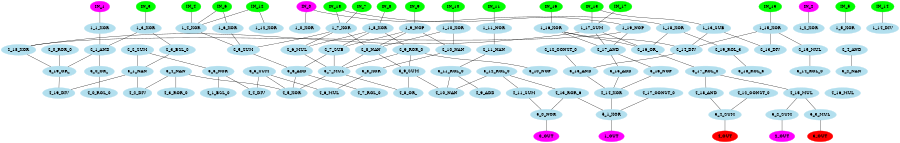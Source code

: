digraph EACircuit {
rankdir=BT;
edge [dir=none];
size="6,6";
ordering=out;
node [color=magenta, style=filled];
"IN_0";
"IN_1";
"IN_2";
node [color=green, style=filled];
"IN_3";
"IN_4";
"IN_5";
"IN_6";
"IN_7";
"IN_8";
"IN_9";
"IN_10";
"IN_11";
"IN_12";
"IN_13";
"IN_14";
"IN_15";
"IN_16";
"IN_17";
"IN_18";
node [color=lightblue2, style=filled];
{ rank=same; "1_0_XOR"; "1_1_XOR"; "1_2_XOR"; "1_3_XOR"; "1_4_XOR"; "1_5_XOR"; "1_6_XOR"; "1_7_XOR"; "1_8_XOR"; "1_9_NOP"; "1_10_XOR"; "1_11_NOR"; "1_12_XOR"; "1_13_SUB"; "1_14_DIV"; "1_15_XOR"; "1_16_XOR"; "1_17_SUM"; "1_18_XOR"; "1_19_NOP"; }
"1_0_XOR" -> "IN_0";
"1_1_XOR" -> "IN_1";
"1_2_XOR" -> "IN_2";
"1_3_XOR" -> "IN_3";
"1_4_XOR" -> "IN_4";
"1_4_XOR" -> "IN_6";
"1_4_XOR" -> "IN_12";
"1_5_XOR" -> "IN_5";
"1_6_XOR" -> "IN_6";
"1_7_XOR" -> "IN_18";
"1_7_XOR" -> "IN_7";
"1_8_XOR" -> "IN_8";
"1_9_NOP" -> "IN_9";
"1_10_XOR" -> "IN_10";
"1_11_NOR" -> "IN_11";
"1_12_XOR" -> "IN_12";
"1_13_SUB" -> "IN_13";
"1_14_DIV" -> "IN_14";
"1_15_XOR" -> "IN_15";
"1_16_XOR" -> "IN_16";
"1_17_SUM" -> "IN_13";
"1_17_SUM" -> "IN_17";
"1_18_XOR" -> "IN_18";
"1_19_NOP" -> "IN_0";
node [color=lightblue2, style=filled];
{ rank=same; "2_0_ROR_0"; "2_1_AND"; "2_2_SUM"; "2_3_BSL_0"; "2_4_AND"; "2_5_SUM"; "2_6_MUL"; "2_7_SUB"; "2_8_NAN"; "2_9_ROR_0"; "2_10_NAN"; "2_11_NAN"; "2_12_CONST_0"; "2_13_DIV"; "2_14_DIV"; "2_15_MUL"; "2_16_OR_"; "2_17_AND"; "2_18_XOR"; "2_19_ROL_3"; }
"2_1_AND" -> "1_1_XOR";
"2_1_AND" -> "1_3_XOR";
"2_3_BSL_0" -> "1_3_XOR";
"2_5_SUM" -> "1_4_XOR";
"2_5_SUM" -> "1_6_XOR";
"2_5_SUM" -> "1_7_XOR";
"2_6_MUL" -> "1_7_XOR";
"2_6_MUL" -> "1_8_XOR";
"2_7_SUB" -> "1_8_XOR";
"2_7_SUB" -> "1_9_NOP";
"2_8_NAN" -> "1_7_XOR";
"2_8_NAN" -> "1_9_NOP";
"2_8_NAN" -> "1_10_XOR";
"2_9_ROR_0" -> "1_8_XOR";
"2_10_NAN" -> "1_9_NOP";
"2_10_NAN" -> "1_10_XOR";
"2_11_NAN" -> "1_11_NOR";
"2_13_DIV" -> "1_13_SUB";
"2_13_DIV" -> "1_15_XOR";
"2_14_DIV" -> "1_13_SUB";
"2_14_DIV" -> "1_15_XOR";
"2_14_DIV" -> "1_16_XOR";
"2_15_MUL" -> "1_15_XOR";
"2_16_OR_" -> "1_16_XOR";
"2_16_OR_" -> "1_17_SUM";
"2_16_OR_" -> "1_18_XOR";
"2_17_AND" -> "1_16_XOR";
"2_17_AND" -> "1_17_SUM";
"2_17_AND" -> "1_19_NOP";
"2_18_XOR" -> "1_17_SUM";
"2_18_XOR" -> "1_19_NOP";
"2_19_ROL_3" -> "1_18_XOR";
node [color=lightblue2, style=filled];
{ rank=same; "3_0_OR_"; "3_1_NAN"; "3_2_NAN"; "3_3_NOR"; "3_4_NAN"; "3_5_SUM"; "3_6_ADD"; "3_7_MUL"; "3_8_XOR"; "3_9_SUM"; "3_10_NOP"; "3_11_ROL_0"; "3_12_ROL_0"; "3_13_AND"; "3_14_ROL_0"; "3_15_ADD"; "3_16_NOP"; "3_17_ROL_0"; "3_18_ROL_3"; "3_19_OR_"; }
"3_0_OR_" -> "2_1_AND";
"3_1_NAN" -> "2_2_SUM";
"3_1_NAN" -> "2_3_BSL_0";
"3_2_NAN" -> "2_4_AND";
"3_3_NOR" -> "2_2_SUM";
"3_6_ADD" -> "2_5_SUM";
"3_6_ADD" -> "2_7_SUB";
"3_7_MUL" -> "2_6_MUL";
"3_7_MUL" -> "2_7_SUB";
"3_7_MUL" -> "2_8_NAN";
"3_7_MUL" -> "2_9_ROR_0";
"3_8_XOR" -> "2_10_NAN";
"3_9_SUM" -> "2_8_NAN";
"3_9_SUM" -> "2_9_ROR_0";
"3_10_NOP" -> "2_9_ROR_0";
"3_11_ROL_0" -> "2_11_NAN";
"3_13_AND" -> "2_12_CONST_0";
"3_13_AND" -> "2_14_DIV";
"3_14_ROL_0" -> "2_15_MUL";
"3_15_ADD" -> "2_17_AND";
"3_16_NOP" -> "2_17_AND";
"3_17_ROL_0" -> "2_16_OR_";
"3_18_ROL_3" -> "2_19_ROL_3";
"3_19_OR_" -> "2_18_XOR";
"3_19_OR_" -> "2_0_ROR_0";
"3_19_OR_" -> "2_1_AND";
node [color=lightblue2, style=filled];
{ rank=same; "4_0_ROL_0"; "4_1_BSL_0"; "4_2_DIV"; "4_3_ROR_0"; "4_4_DIV"; "4_5_XOR"; "4_6_MUL"; "4_7_ROL_0"; "4_8_OR_"; "4_9_ADD"; "4_10_NAN"; "4_11_SUM"; "4_12_CONST_0"; "4_13_ROR_6"; "4_14_XOR"; "4_15_MUL"; "4_16_MUL"; "4_17_CONST_0"; "4_18_AND"; "4_19_DIV"; }
"4_0_ROL_0" -> "3_0_OR_";
"4_1_BSL_0" -> "3_3_NOR";
"4_2_DIV" -> "3_1_NAN";
"4_2_DIV" -> "3_4_NAN";
"4_3_ROR_0" -> "3_4_NAN";
"4_4_DIV" -> "3_3_NOR";
"4_4_DIV" -> "3_5_SUM";
"4_5_XOR" -> "3_4_NAN";
"4_5_XOR" -> "3_5_SUM";
"4_5_XOR" -> "3_6_ADD";
"4_5_XOR" -> "3_7_MUL";
"4_6_MUL" -> "3_5_SUM";
"4_6_MUL" -> "3_8_XOR";
"4_7_ROL_0" -> "3_6_ADD";
"4_8_OR_" -> "3_7_MUL";
"4_8_OR_" -> "3_9_SUM";
"4_9_ADD" -> "3_11_ROL_0";
"4_10_NAN" -> "3_9_SUM";
"4_10_NAN" -> "3_11_ROL_0";
"4_10_NAN" -> "3_12_ROL_0";
"4_11_SUM" -> "3_12_ROL_0";
"4_13_ROR_6" -> "3_12_ROL_0";
"4_14_XOR" -> "3_13_AND";
"4_14_XOR" -> "3_15_ADD";
"4_14_XOR" -> "3_16_NOP";
"4_15_MUL" -> "3_17_ROL_0";
"4_18_AND" -> "3_17_ROL_0";
"4_19_DIV" -> "3_19_OR_";
"4_19_DIV" -> "3_1_NAN";
node [color=lightblue2, style=filled];
{ rank=same; "5_0_NOR"; "5_1_XOR"; "5_2_SUM"; "5_3_MUL"; "5_4_SUM"; }
"5_0_NOR" -> "4_11_SUM";
"5_0_NOR" -> "4_13_ROR_6";
"5_1_XOR" -> "4_13_ROR_6";
"5_1_XOR" -> "4_14_XOR";
"5_1_XOR" -> "4_17_CONST_0";
"5_2_SUM" -> "4_15_MUL";
"5_3_MUL" -> "4_15_MUL";
"5_4_SUM" -> "4_18_AND";
"5_4_SUM" -> "4_12_CONST_0";
node [color=magenta];
"0_OUT" -> "5_0_NOR";
"1_OUT" -> "5_1_XOR";
"2_OUT" -> "5_2_SUM";
node [color=red];
"3_OUT" -> "5_3_MUL";
"4_OUT" -> "5_4_SUM";
}
